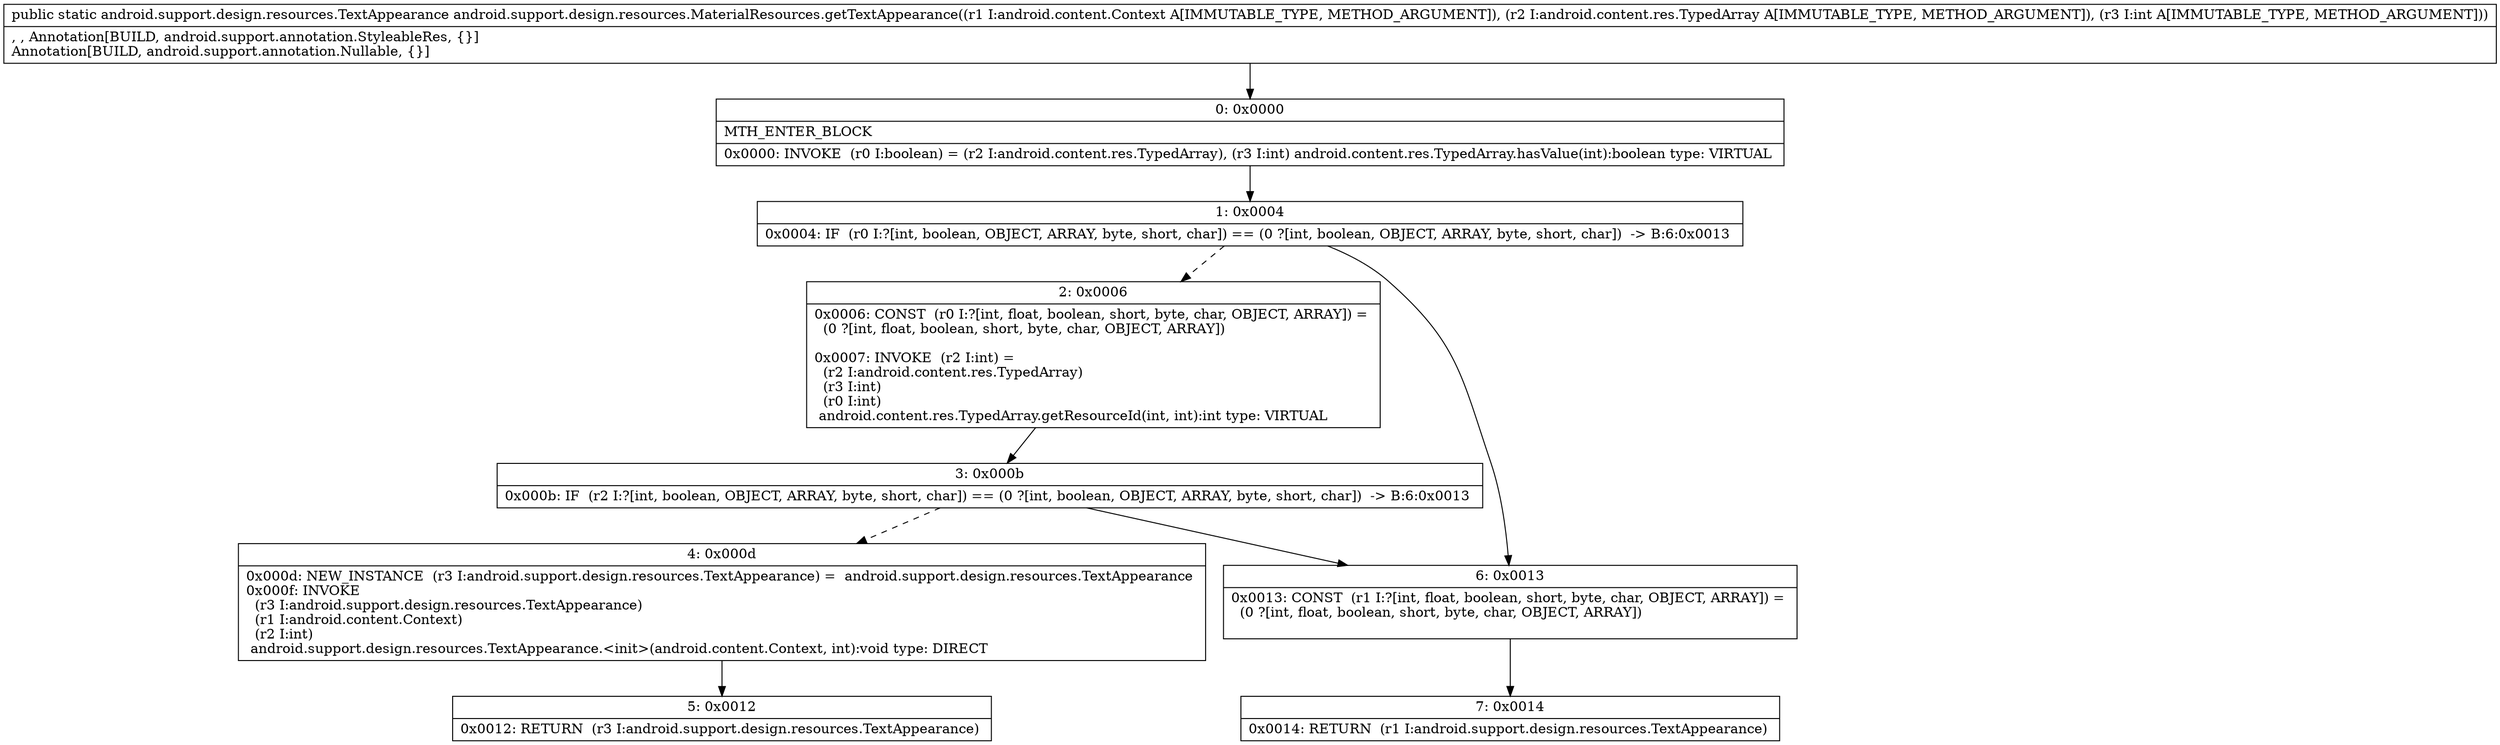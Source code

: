 digraph "CFG forandroid.support.design.resources.MaterialResources.getTextAppearance(Landroid\/content\/Context;Landroid\/content\/res\/TypedArray;I)Landroid\/support\/design\/resources\/TextAppearance;" {
Node_0 [shape=record,label="{0\:\ 0x0000|MTH_ENTER_BLOCK\l|0x0000: INVOKE  (r0 I:boolean) = (r2 I:android.content.res.TypedArray), (r3 I:int) android.content.res.TypedArray.hasValue(int):boolean type: VIRTUAL \l}"];
Node_1 [shape=record,label="{1\:\ 0x0004|0x0004: IF  (r0 I:?[int, boolean, OBJECT, ARRAY, byte, short, char]) == (0 ?[int, boolean, OBJECT, ARRAY, byte, short, char])  \-\> B:6:0x0013 \l}"];
Node_2 [shape=record,label="{2\:\ 0x0006|0x0006: CONST  (r0 I:?[int, float, boolean, short, byte, char, OBJECT, ARRAY]) = \l  (0 ?[int, float, boolean, short, byte, char, OBJECT, ARRAY])\l \l0x0007: INVOKE  (r2 I:int) = \l  (r2 I:android.content.res.TypedArray)\l  (r3 I:int)\l  (r0 I:int)\l android.content.res.TypedArray.getResourceId(int, int):int type: VIRTUAL \l}"];
Node_3 [shape=record,label="{3\:\ 0x000b|0x000b: IF  (r2 I:?[int, boolean, OBJECT, ARRAY, byte, short, char]) == (0 ?[int, boolean, OBJECT, ARRAY, byte, short, char])  \-\> B:6:0x0013 \l}"];
Node_4 [shape=record,label="{4\:\ 0x000d|0x000d: NEW_INSTANCE  (r3 I:android.support.design.resources.TextAppearance) =  android.support.design.resources.TextAppearance \l0x000f: INVOKE  \l  (r3 I:android.support.design.resources.TextAppearance)\l  (r1 I:android.content.Context)\l  (r2 I:int)\l android.support.design.resources.TextAppearance.\<init\>(android.content.Context, int):void type: DIRECT \l}"];
Node_5 [shape=record,label="{5\:\ 0x0012|0x0012: RETURN  (r3 I:android.support.design.resources.TextAppearance) \l}"];
Node_6 [shape=record,label="{6\:\ 0x0013|0x0013: CONST  (r1 I:?[int, float, boolean, short, byte, char, OBJECT, ARRAY]) = \l  (0 ?[int, float, boolean, short, byte, char, OBJECT, ARRAY])\l \l}"];
Node_7 [shape=record,label="{7\:\ 0x0014|0x0014: RETURN  (r1 I:android.support.design.resources.TextAppearance) \l}"];
MethodNode[shape=record,label="{public static android.support.design.resources.TextAppearance android.support.design.resources.MaterialResources.getTextAppearance((r1 I:android.content.Context A[IMMUTABLE_TYPE, METHOD_ARGUMENT]), (r2 I:android.content.res.TypedArray A[IMMUTABLE_TYPE, METHOD_ARGUMENT]), (r3 I:int A[IMMUTABLE_TYPE, METHOD_ARGUMENT]))  | , , Annotation[BUILD, android.support.annotation.StyleableRes, \{\}]\lAnnotation[BUILD, android.support.annotation.Nullable, \{\}]\l}"];
MethodNode -> Node_0;
Node_0 -> Node_1;
Node_1 -> Node_2[style=dashed];
Node_1 -> Node_6;
Node_2 -> Node_3;
Node_3 -> Node_4[style=dashed];
Node_3 -> Node_6;
Node_4 -> Node_5;
Node_6 -> Node_7;
}


